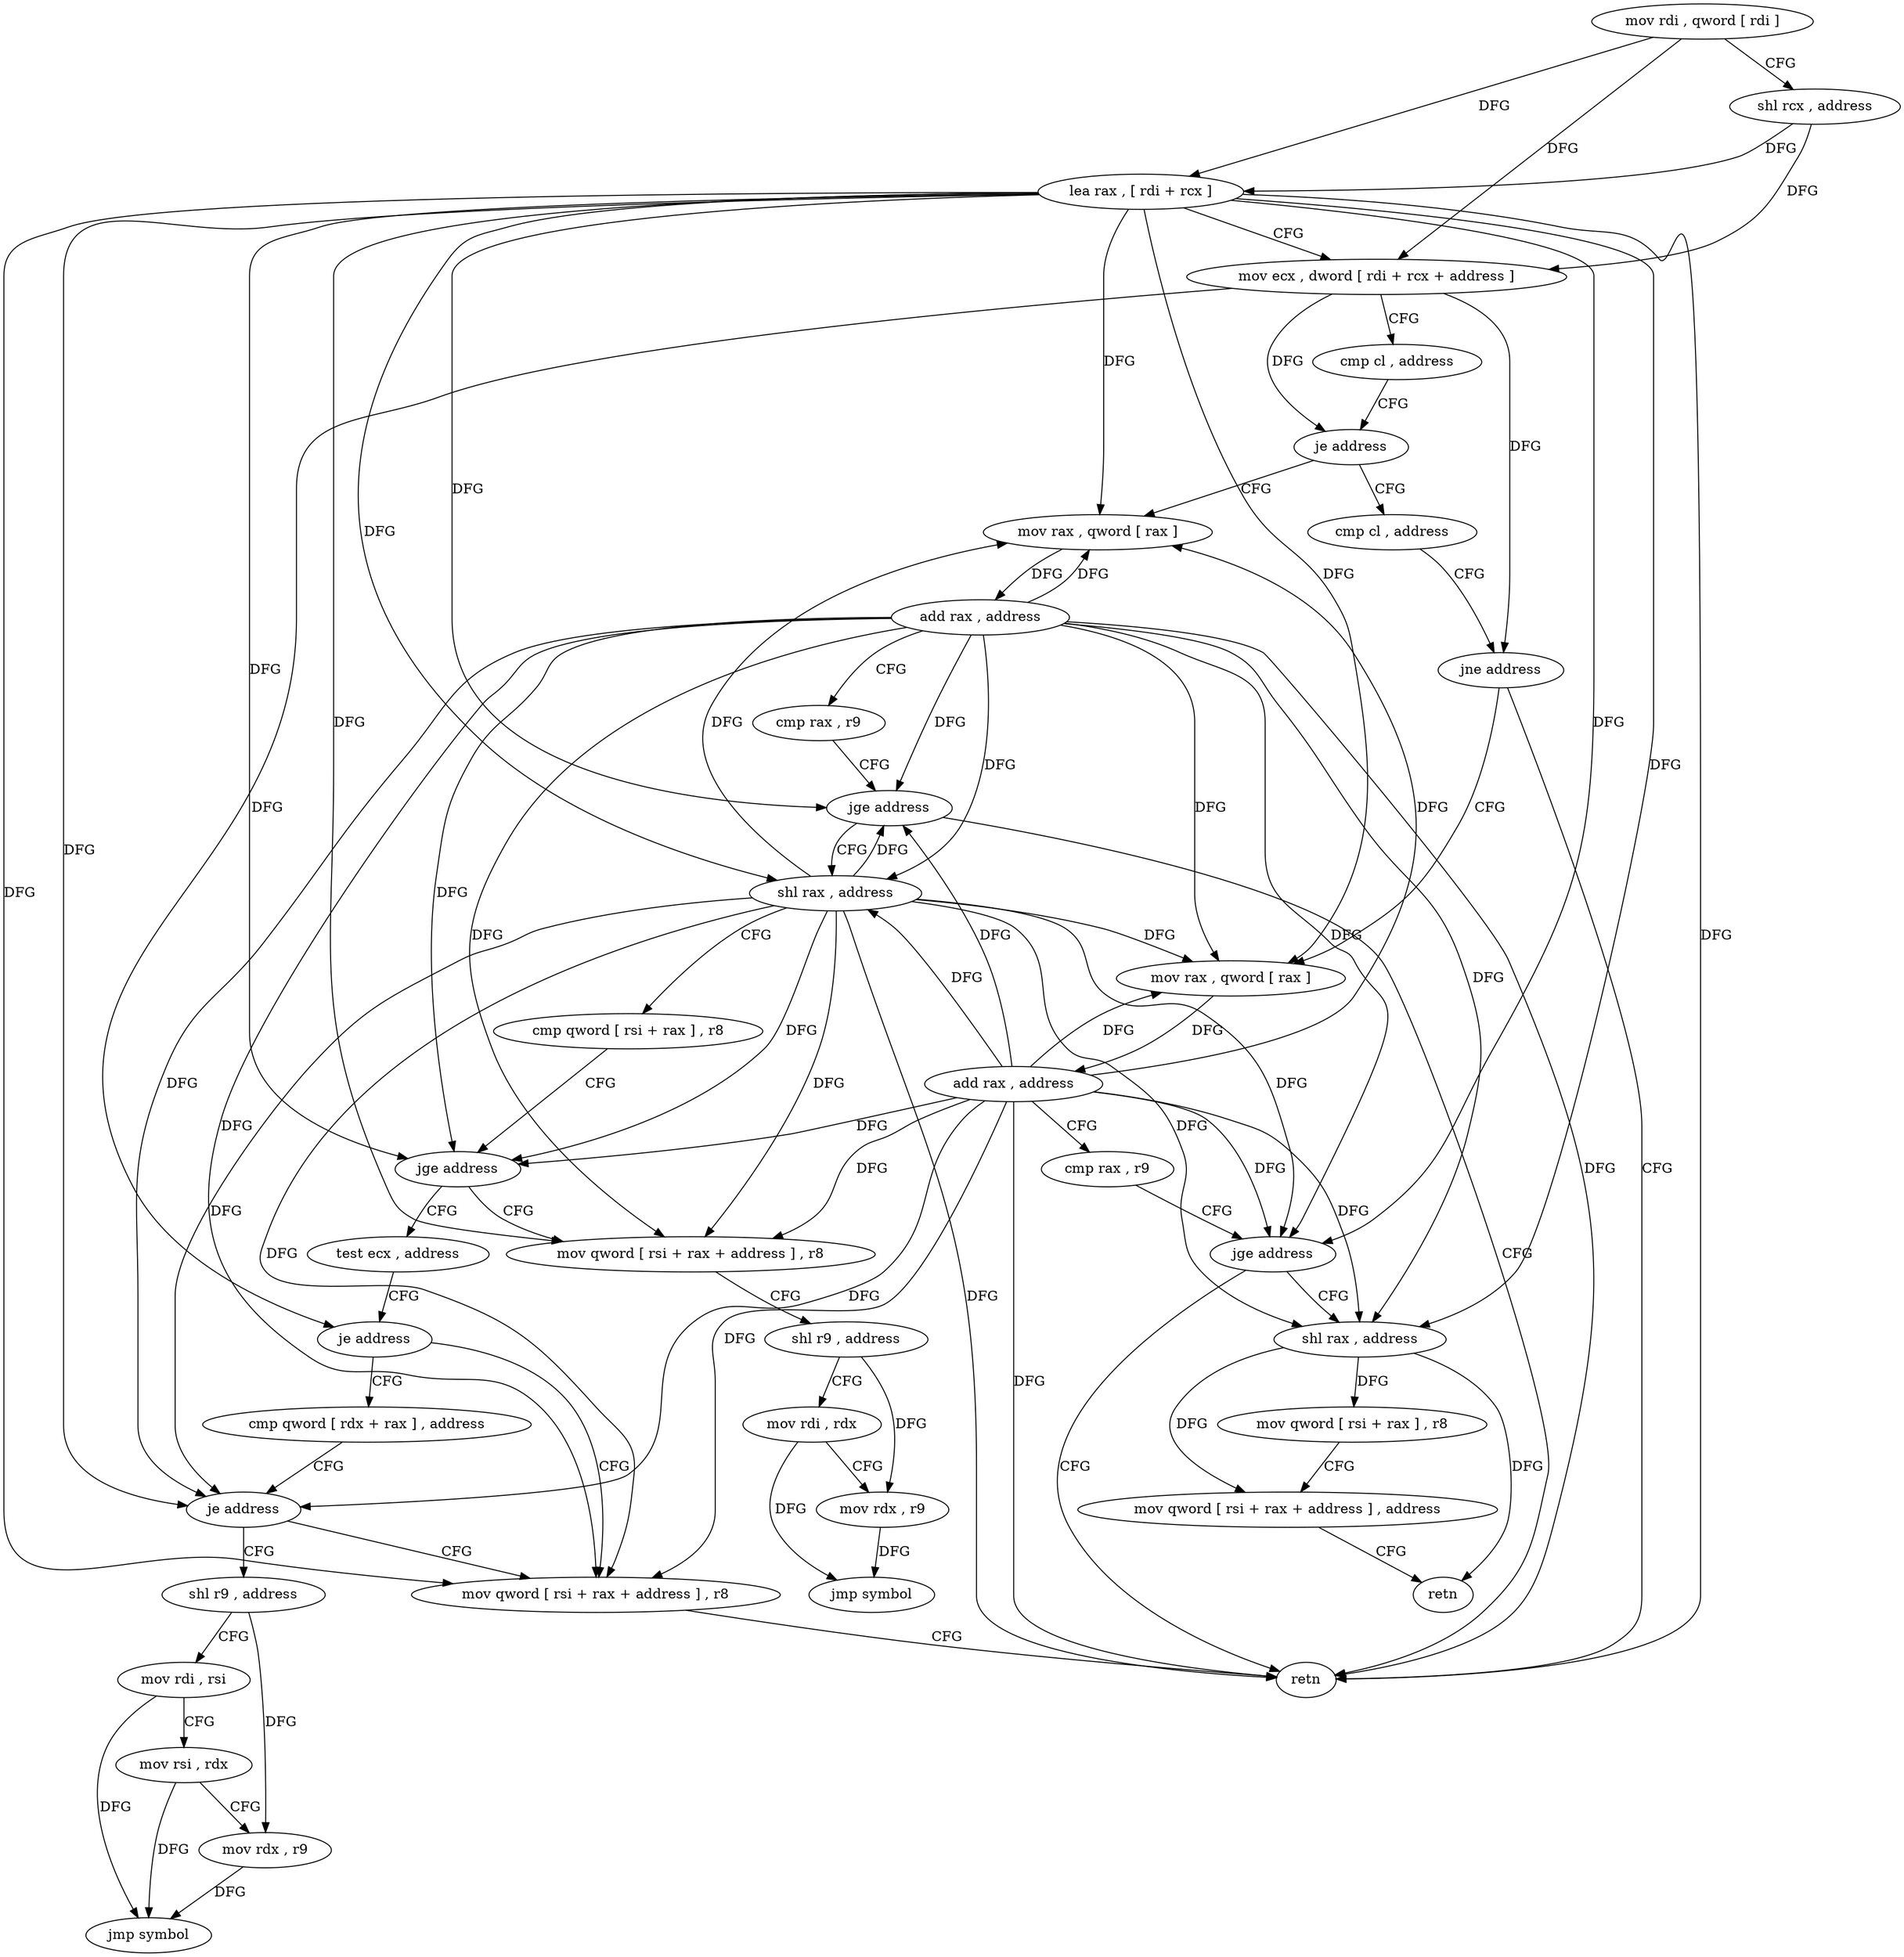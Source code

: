 digraph "func" {
"4264240" [label = "mov rdi , qword [ rdi ]" ]
"4264243" [label = "shl rcx , address" ]
"4264247" [label = "lea rax , [ rdi + rcx ]" ]
"4264251" [label = "mov ecx , dword [ rdi + rcx + address ]" ]
"4264255" [label = "cmp cl , address" ]
"4264258" [label = "je address" ]
"4264295" [label = "mov rax , qword [ rax ]" ]
"4264260" [label = "cmp cl , address" ]
"4264298" [label = "add rax , address" ]
"4264302" [label = "cmp rax , r9" ]
"4264305" [label = "jge address" ]
"4264375" [label = "retn" ]
"4264307" [label = "shl rax , address" ]
"4264263" [label = "jne address" ]
"4264265" [label = "mov rax , qword [ rax ]" ]
"4264311" [label = "cmp qword [ rsi + rax ] , r8" ]
"4264315" [label = "jge address" ]
"4264337" [label = "test ecx , address" ]
"4264317" [label = "mov qword [ rsi + rax + address ] , r8" ]
"4264268" [label = "add rax , address" ]
"4264272" [label = "cmp rax , r9" ]
"4264275" [label = "jge address" ]
"4264277" [label = "shl rax , address" ]
"4264343" [label = "je address" ]
"4264370" [label = "mov qword [ rsi + rax + address ] , r8" ]
"4264345" [label = "cmp qword [ rdx + rax ] , address" ]
"4264322" [label = "shl r9 , address" ]
"4264326" [label = "mov rdi , rdx" ]
"4264329" [label = "mov rdx , r9" ]
"4264332" [label = "jmp symbol" ]
"4264281" [label = "mov qword [ rsi + rax ] , r8" ]
"4264285" [label = "mov qword [ rsi + rax + address ] , address" ]
"4264294" [label = "retn" ]
"4264350" [label = "je address" ]
"4264352" [label = "shl r9 , address" ]
"4264356" [label = "mov rdi , rsi" ]
"4264359" [label = "mov rsi , rdx" ]
"4264362" [label = "mov rdx , r9" ]
"4264365" [label = "jmp symbol" ]
"4264240" -> "4264243" [ label = "CFG" ]
"4264240" -> "4264247" [ label = "DFG" ]
"4264240" -> "4264251" [ label = "DFG" ]
"4264243" -> "4264247" [ label = "DFG" ]
"4264243" -> "4264251" [ label = "DFG" ]
"4264247" -> "4264251" [ label = "CFG" ]
"4264247" -> "4264295" [ label = "DFG" ]
"4264247" -> "4264305" [ label = "DFG" ]
"4264247" -> "4264375" [ label = "DFG" ]
"4264247" -> "4264307" [ label = "DFG" ]
"4264247" -> "4264315" [ label = "DFG" ]
"4264247" -> "4264265" [ label = "DFG" ]
"4264247" -> "4264275" [ label = "DFG" ]
"4264247" -> "4264317" [ label = "DFG" ]
"4264247" -> "4264277" [ label = "DFG" ]
"4264247" -> "4264370" [ label = "DFG" ]
"4264247" -> "4264350" [ label = "DFG" ]
"4264251" -> "4264255" [ label = "CFG" ]
"4264251" -> "4264258" [ label = "DFG" ]
"4264251" -> "4264263" [ label = "DFG" ]
"4264251" -> "4264343" [ label = "DFG" ]
"4264255" -> "4264258" [ label = "CFG" ]
"4264258" -> "4264295" [ label = "CFG" ]
"4264258" -> "4264260" [ label = "CFG" ]
"4264295" -> "4264298" [ label = "DFG" ]
"4264260" -> "4264263" [ label = "CFG" ]
"4264298" -> "4264302" [ label = "CFG" ]
"4264298" -> "4264295" [ label = "DFG" ]
"4264298" -> "4264305" [ label = "DFG" ]
"4264298" -> "4264375" [ label = "DFG" ]
"4264298" -> "4264307" [ label = "DFG" ]
"4264298" -> "4264315" [ label = "DFG" ]
"4264298" -> "4264265" [ label = "DFG" ]
"4264298" -> "4264275" [ label = "DFG" ]
"4264298" -> "4264317" [ label = "DFG" ]
"4264298" -> "4264277" [ label = "DFG" ]
"4264298" -> "4264370" [ label = "DFG" ]
"4264298" -> "4264350" [ label = "DFG" ]
"4264302" -> "4264305" [ label = "CFG" ]
"4264305" -> "4264375" [ label = "CFG" ]
"4264305" -> "4264307" [ label = "CFG" ]
"4264307" -> "4264311" [ label = "CFG" ]
"4264307" -> "4264295" [ label = "DFG" ]
"4264307" -> "4264305" [ label = "DFG" ]
"4264307" -> "4264375" [ label = "DFG" ]
"4264307" -> "4264315" [ label = "DFG" ]
"4264307" -> "4264265" [ label = "DFG" ]
"4264307" -> "4264275" [ label = "DFG" ]
"4264307" -> "4264317" [ label = "DFG" ]
"4264307" -> "4264277" [ label = "DFG" ]
"4264307" -> "4264370" [ label = "DFG" ]
"4264307" -> "4264350" [ label = "DFG" ]
"4264263" -> "4264375" [ label = "CFG" ]
"4264263" -> "4264265" [ label = "CFG" ]
"4264265" -> "4264268" [ label = "DFG" ]
"4264311" -> "4264315" [ label = "CFG" ]
"4264315" -> "4264337" [ label = "CFG" ]
"4264315" -> "4264317" [ label = "CFG" ]
"4264337" -> "4264343" [ label = "CFG" ]
"4264317" -> "4264322" [ label = "CFG" ]
"4264268" -> "4264272" [ label = "CFG" ]
"4264268" -> "4264295" [ label = "DFG" ]
"4264268" -> "4264307" [ label = "DFG" ]
"4264268" -> "4264265" [ label = "DFG" ]
"4264268" -> "4264305" [ label = "DFG" ]
"4264268" -> "4264375" [ label = "DFG" ]
"4264268" -> "4264315" [ label = "DFG" ]
"4264268" -> "4264275" [ label = "DFG" ]
"4264268" -> "4264317" [ label = "DFG" ]
"4264268" -> "4264277" [ label = "DFG" ]
"4264268" -> "4264370" [ label = "DFG" ]
"4264268" -> "4264350" [ label = "DFG" ]
"4264272" -> "4264275" [ label = "CFG" ]
"4264275" -> "4264375" [ label = "CFG" ]
"4264275" -> "4264277" [ label = "CFG" ]
"4264277" -> "4264281" [ label = "DFG" ]
"4264277" -> "4264285" [ label = "DFG" ]
"4264277" -> "4264294" [ label = "DFG" ]
"4264343" -> "4264370" [ label = "CFG" ]
"4264343" -> "4264345" [ label = "CFG" ]
"4264370" -> "4264375" [ label = "CFG" ]
"4264345" -> "4264350" [ label = "CFG" ]
"4264322" -> "4264326" [ label = "CFG" ]
"4264322" -> "4264329" [ label = "DFG" ]
"4264326" -> "4264329" [ label = "CFG" ]
"4264326" -> "4264332" [ label = "DFG" ]
"4264329" -> "4264332" [ label = "DFG" ]
"4264281" -> "4264285" [ label = "CFG" ]
"4264285" -> "4264294" [ label = "CFG" ]
"4264350" -> "4264370" [ label = "CFG" ]
"4264350" -> "4264352" [ label = "CFG" ]
"4264352" -> "4264356" [ label = "CFG" ]
"4264352" -> "4264362" [ label = "DFG" ]
"4264356" -> "4264359" [ label = "CFG" ]
"4264356" -> "4264365" [ label = "DFG" ]
"4264359" -> "4264362" [ label = "CFG" ]
"4264359" -> "4264365" [ label = "DFG" ]
"4264362" -> "4264365" [ label = "DFG" ]
}
